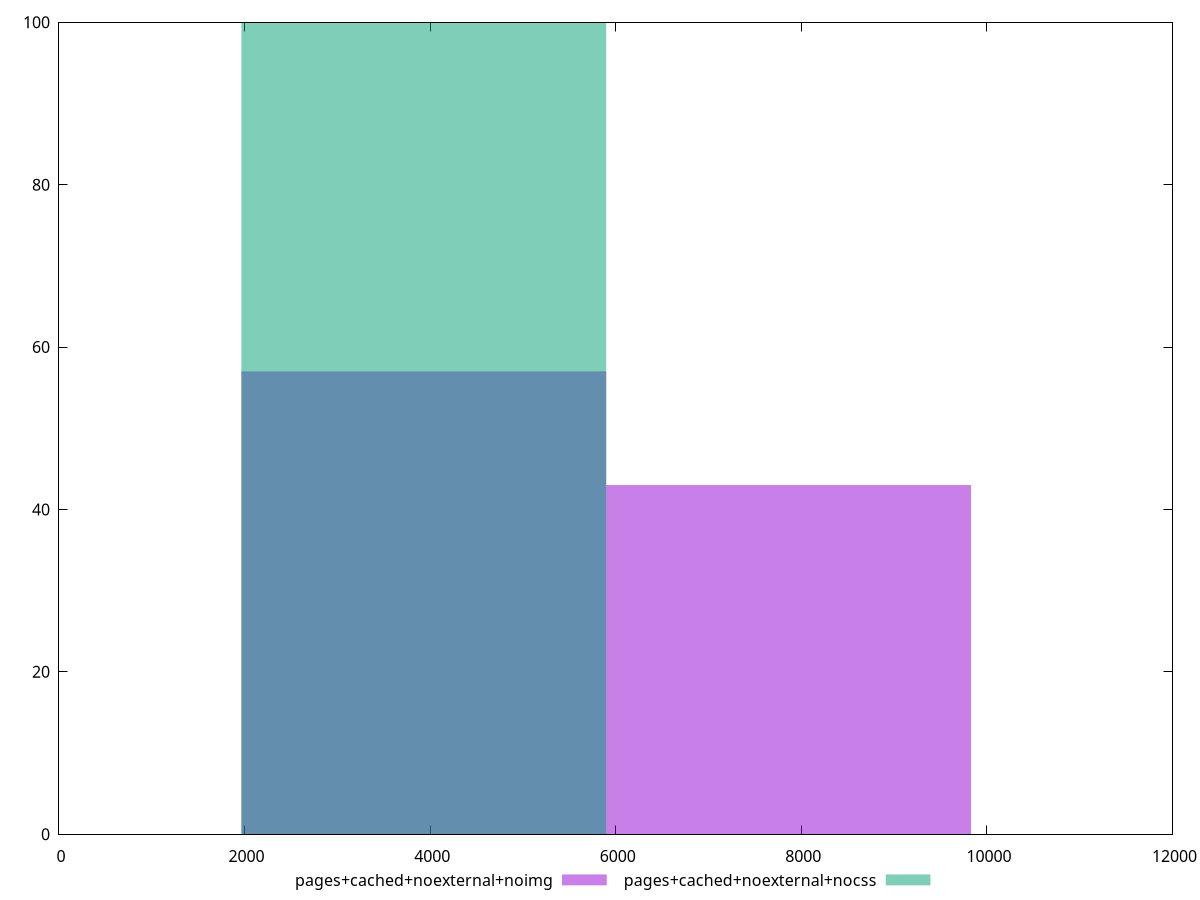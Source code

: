 reset
set terminal svg size 640, 500 enhanced background rgb 'white'
set output "reprap/largest-contentful-paint/comparison/histogram/8_vs_9.svg"

$pagesCachedNoexternalNoimg <<EOF
3931.3382177946123 57
7862.676435589225 43
EOF

$pagesCachedNoexternalNocss <<EOF
3931.3382177946123 100
EOF

set key outside below
set boxwidth 3931.3382177946123
set yrange [0:100]
set style fill transparent solid 0.5 noborder

plot \
  $pagesCachedNoexternalNoimg title "pages+cached+noexternal+noimg" with boxes, \
  $pagesCachedNoexternalNocss title "pages+cached+noexternal+nocss" with boxes, \


reset
